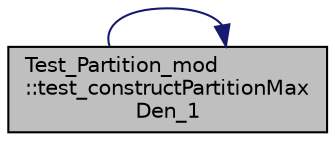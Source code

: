 digraph "Test_Partition_mod::test_constructPartitionMaxDen_1"
{
 // LATEX_PDF_SIZE
  edge [fontname="Helvetica",fontsize="10",labelfontname="Helvetica",labelfontsize="10"];
  node [fontname="Helvetica",fontsize="10",shape=record];
  rankdir="LR";
  Node1 [label="Test_Partition_mod\l::test_constructPartitionMax\lDen_1",height=0.2,width=0.4,color="black", fillcolor="grey75", style="filled", fontcolor="black",tooltip="test Partition() by passing a fixed initial set of cluster centers to the Partition constructor."];
  Node1 -> Node1 [color="midnightblue",fontsize="10",style="solid",fontname="Helvetica"];
}
